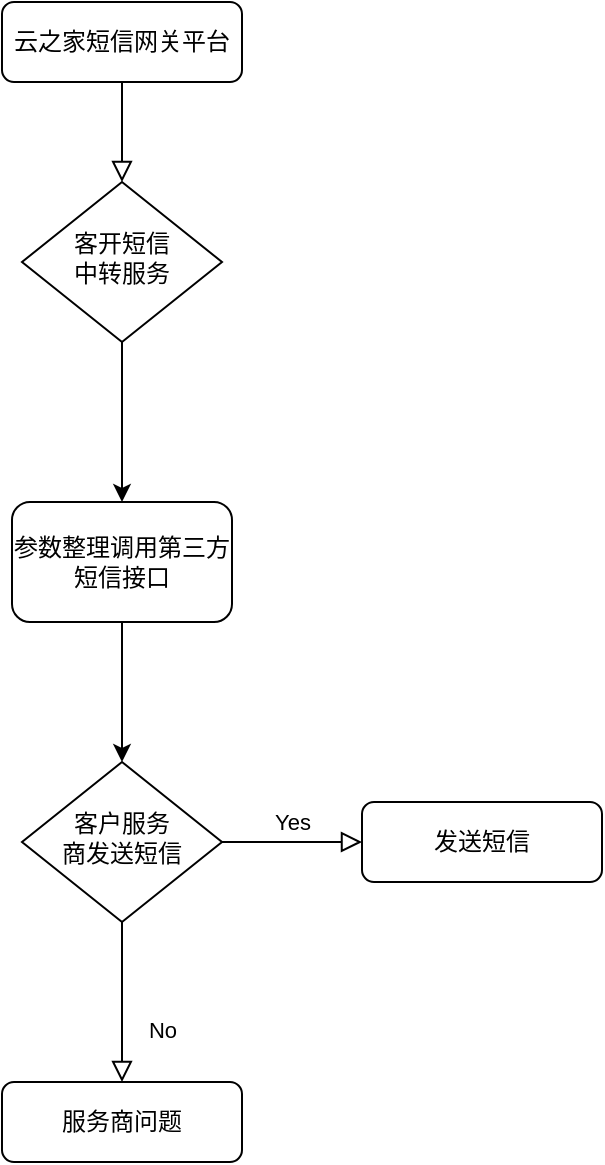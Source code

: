 <mxfile version="18.1.2" type="github">
  <diagram name="Page-1" id="e7e014a7-5840-1c2e-5031-d8a46d1fe8dd">
    <mxGraphModel dx="1422" dy="762" grid="1" gridSize="10" guides="1" tooltips="1" connect="1" arrows="1" fold="1" page="1" pageScale="1" pageWidth="1169" pageHeight="826" background="none" math="0" shadow="0">
      <root>
        <mxCell id="0" />
        <mxCell id="1" parent="0" />
        <mxCell id="4wQZCp2YACFo-pNOwCmP-43" value="" style="rounded=0;html=1;jettySize=auto;orthogonalLoop=1;fontSize=11;endArrow=block;endFill=0;endSize=8;strokeWidth=1;shadow=0;labelBackgroundColor=none;edgeStyle=orthogonalEdgeStyle;" edge="1" parent="1" source="4wQZCp2YACFo-pNOwCmP-44" target="4wQZCp2YACFo-pNOwCmP-47">
          <mxGeometry relative="1" as="geometry" />
        </mxCell>
        <mxCell id="4wQZCp2YACFo-pNOwCmP-44" value="云之家短信网关平台" style="rounded=1;whiteSpace=wrap;html=1;fontSize=12;glass=0;strokeWidth=1;shadow=0;" vertex="1" parent="1">
          <mxGeometry x="20" y="20" width="120" height="40" as="geometry" />
        </mxCell>
        <mxCell id="4wQZCp2YACFo-pNOwCmP-57" style="edgeStyle=orthogonalEdgeStyle;rounded=0;orthogonalLoop=1;jettySize=auto;html=1;exitX=0.5;exitY=1;exitDx=0;exitDy=0;entryX=0.5;entryY=0;entryDx=0;entryDy=0;" edge="1" parent="1" source="4wQZCp2YACFo-pNOwCmP-47" target="4wQZCp2YACFo-pNOwCmP-56">
          <mxGeometry relative="1" as="geometry" />
        </mxCell>
        <mxCell id="4wQZCp2YACFo-pNOwCmP-47" value="客开短信&lt;br&gt;中转服务" style="rhombus;whiteSpace=wrap;html=1;shadow=0;fontFamily=Helvetica;fontSize=12;align=center;strokeWidth=1;spacing=6;spacingTop=-4;" vertex="1" parent="1">
          <mxGeometry x="30" y="110" width="100" height="80" as="geometry" />
        </mxCell>
        <mxCell id="4wQZCp2YACFo-pNOwCmP-49" value="No" style="rounded=0;html=1;jettySize=auto;orthogonalLoop=1;fontSize=11;endArrow=block;endFill=0;endSize=8;strokeWidth=1;shadow=0;labelBackgroundColor=none;edgeStyle=orthogonalEdgeStyle;" edge="1" parent="1" source="4wQZCp2YACFo-pNOwCmP-51" target="4wQZCp2YACFo-pNOwCmP-52">
          <mxGeometry x="0.333" y="20" relative="1" as="geometry">
            <mxPoint as="offset" />
          </mxGeometry>
        </mxCell>
        <mxCell id="4wQZCp2YACFo-pNOwCmP-50" value="Yes" style="edgeStyle=orthogonalEdgeStyle;rounded=0;html=1;jettySize=auto;orthogonalLoop=1;fontSize=11;endArrow=block;endFill=0;endSize=8;strokeWidth=1;shadow=0;labelBackgroundColor=none;" edge="1" parent="1" source="4wQZCp2YACFo-pNOwCmP-51" target="4wQZCp2YACFo-pNOwCmP-53">
          <mxGeometry y="10" relative="1" as="geometry">
            <mxPoint as="offset" />
          </mxGeometry>
        </mxCell>
        <mxCell id="4wQZCp2YACFo-pNOwCmP-51" value="客户服务&lt;br&gt;商发送短信" style="rhombus;whiteSpace=wrap;html=1;shadow=0;fontFamily=Helvetica;fontSize=12;align=center;strokeWidth=1;spacing=6;spacingTop=-4;" vertex="1" parent="1">
          <mxGeometry x="30" y="400" width="100" height="80" as="geometry" />
        </mxCell>
        <mxCell id="4wQZCp2YACFo-pNOwCmP-52" value="服务商问题" style="rounded=1;whiteSpace=wrap;html=1;fontSize=12;glass=0;strokeWidth=1;shadow=0;" vertex="1" parent="1">
          <mxGeometry x="20" y="560" width="120" height="40" as="geometry" />
        </mxCell>
        <mxCell id="4wQZCp2YACFo-pNOwCmP-53" value="发送短信" style="rounded=1;whiteSpace=wrap;html=1;fontSize=12;glass=0;strokeWidth=1;shadow=0;" vertex="1" parent="1">
          <mxGeometry x="200" y="420" width="120" height="40" as="geometry" />
        </mxCell>
        <mxCell id="4wQZCp2YACFo-pNOwCmP-58" style="edgeStyle=orthogonalEdgeStyle;rounded=0;orthogonalLoop=1;jettySize=auto;html=1;exitX=0.5;exitY=1;exitDx=0;exitDy=0;" edge="1" parent="1" source="4wQZCp2YACFo-pNOwCmP-56" target="4wQZCp2YACFo-pNOwCmP-51">
          <mxGeometry relative="1" as="geometry" />
        </mxCell>
        <mxCell id="4wQZCp2YACFo-pNOwCmP-56" value="参数整理调用第三方短信接口" style="rounded=1;whiteSpace=wrap;html=1;" vertex="1" parent="1">
          <mxGeometry x="25" y="270" width="110" height="60" as="geometry" />
        </mxCell>
      </root>
    </mxGraphModel>
  </diagram>
</mxfile>
